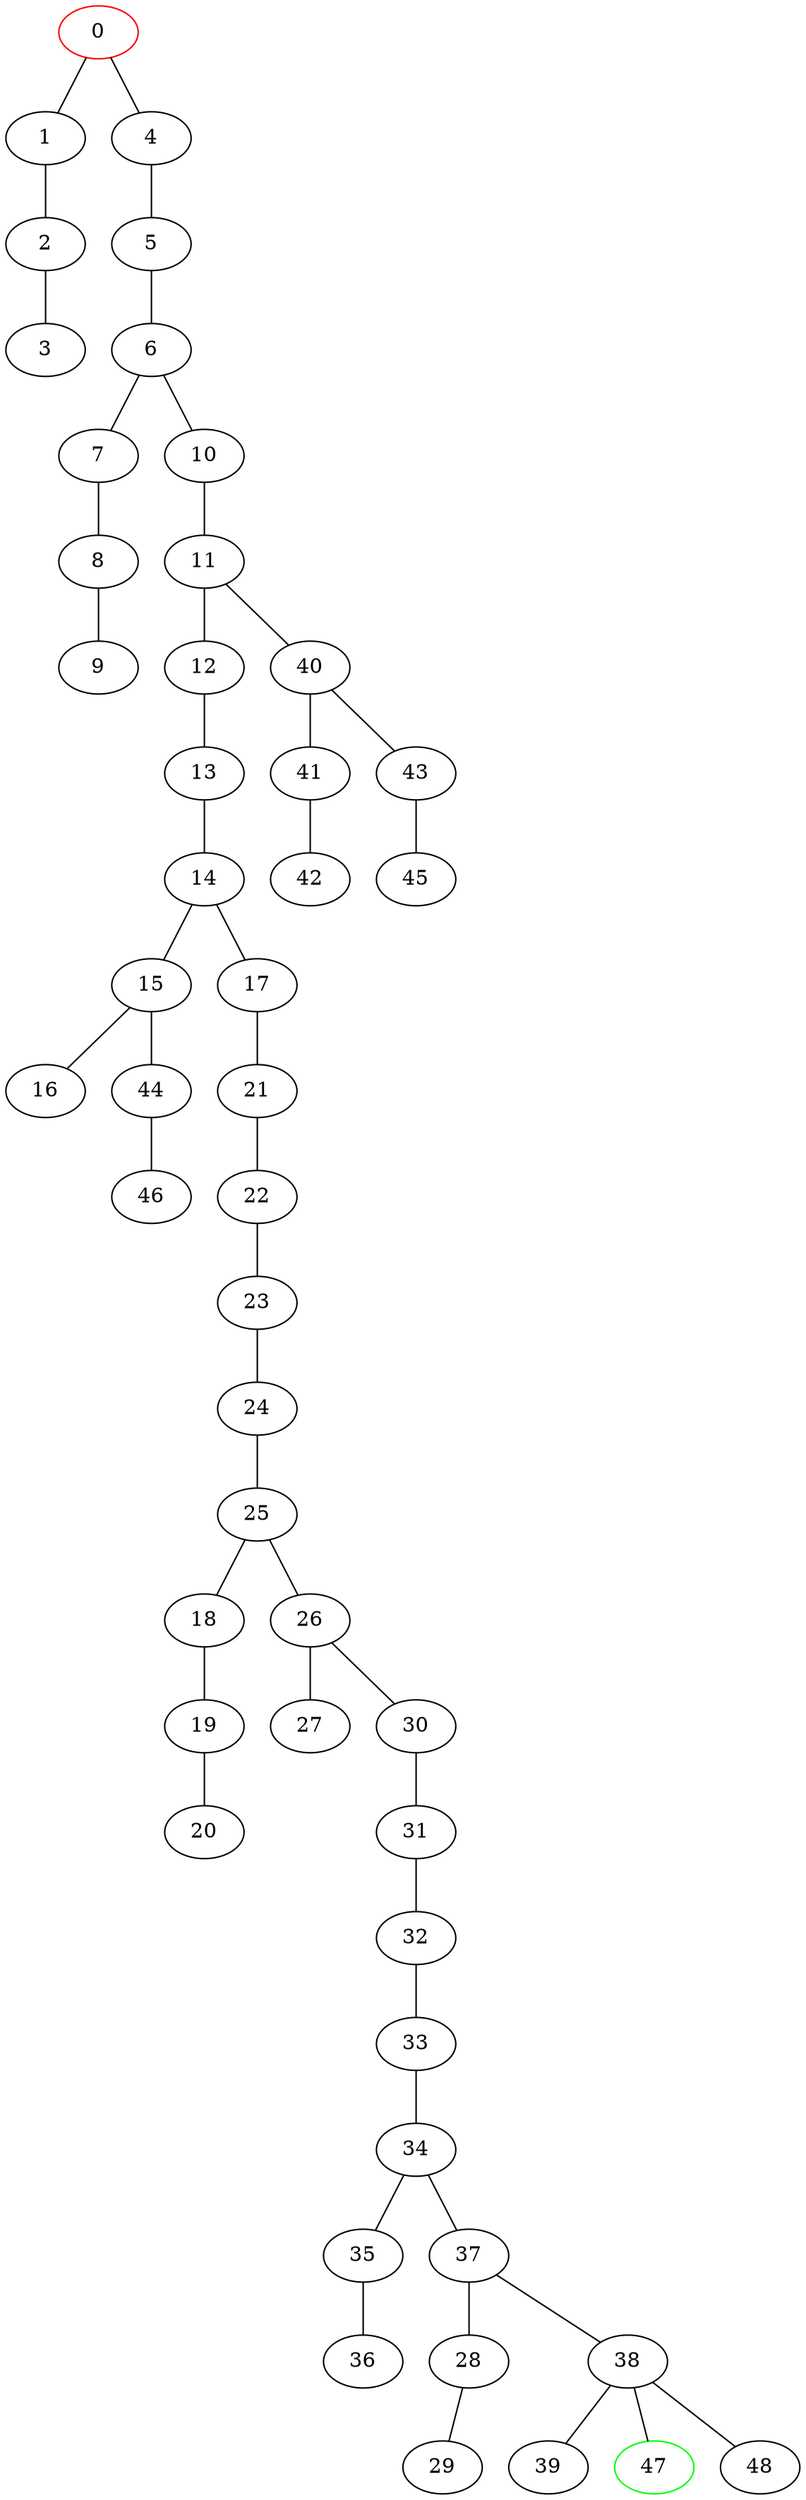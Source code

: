 strict graph grafo {
  0 [weight =  0.00, pos = "0,4!", color = red];
  1 [weight =  1.00, pos = "2,4!"];
  2 [weight =  2.00, pos = "2,3!"];
  3 [weight =  3.00, pos = "1,3!"];
  4 [weight =  4.00, pos = "0,2!"];
  5 [weight =  5.00, pos = "1,2!"];
  6 [weight =  6.00, pos = "1,1!"];
  7 [weight =  7.00, pos = "2,1!"];
  8 [weight =  8.00, pos = "2,2!"];
  9 [weight =  9.00, pos = "3,2!"];
  10 [weight = 10.00, pos = "0,1!"];
  11 [weight = 11.00, pos = "0,0!"];
  12 [weight = 12.00, pos = "3,0!"];
  13 [weight = 13.00, pos = "3,1!"];
  14 [weight = 14.00, pos = "4,1!"];
  15 [weight = 15.00, pos = "4,0!"];
  16 [weight = 16.00, pos = "5,0!"];
  17 [weight = 17.00, pos = "4,2!"];
  18 [weight = 18.00, pos = "5,2!"];
  19 [weight = 19.00, pos = "5,1!"];
  20 [weight = 20.00, pos = "6,1!"];
  21 [weight = 21.00, pos = "4,3!"];
  22 [weight = 22.00, pos = "3,3!"];
  23 [weight = 23.00, pos = "3,4!"];
  24 [weight = 24.00, pos = "5,4!"];
  25 [weight = 25.00, pos = "5,3!"];
  26 [weight = 26.00, pos = "6,3!"];
  27 [weight = 27.00, pos = "6,2!"];
  28 [weight = 28.00, pos = "7,2!"];
  29 [weight = 29.00, pos = "7,3!"];
  30 [weight = 30.00, pos = "6,4!"];
  31 [weight = 31.00, pos = "9,4!"];
  32 [weight = 32.00, pos = "9,3!"];
  33 [weight = 33.00, pos = "8,3!"];
  34 [weight = 34.00, pos = "8,1!"];
  35 [weight = 35.00, pos = "9,1!"];
  36 [weight = 36.00, pos = "9,2!"];
  37 [weight = 37.00, pos = "7,1!"];
  38 [weight = 38.00, pos = "7,0!"];
  39 [weight = 39.00, pos = "6,0!"];
  40 [weight = 40.00, pos = "0,-1!"];
  41 [weight = 41.00, pos = "0,-2!"];
  42 [weight = 42.00, pos = "3,-2!"];
  43 [weight = 43.00, pos = "1,-1!"];
  44 [weight = 44.00, pos = "4,-1!"];
  45 [weight = 45.00, pos = "3,-1!"];
  46 [weight = 46.00, pos = "6,-1!"];
  47 [weight = 47.00, pos = "7,-2!", color = green];
  48 [weight = 48.00, pos = "9,0!"];

  0 -- 1
  0 -- 4
  1 -- 2
  2 -- 3
  4 -- 5
  5 -- 6
  6 -- 7
  6 -- 10
  7 -- 8
  8 -- 9
  10 -- 11
  11 -- 40
  11 -- 12
  12 -- 13
  13 -- 14
  14 -- 15
  14 -- 17
  15 -- 44
  15 -- 16
  17 -- 21
  18 -- 19
  19 -- 20
  21 -- 22
  22 -- 23
  23 -- 24
  24 -- 25
  25 -- 18
  25 -- 26
  26 -- 27
  26 -- 30
  28 -- 29
  30 -- 31
  31 -- 32
  32 -- 33
  33 -- 34
  34 -- 35
  34 -- 37
  35 -- 36
  37 -- 28
  37 -- 38
  38 -- 47
  38 -- 39
  38 -- 48
  40 -- 41
  40 -- 43
  41 -- 42
  43 -- 45
  44 -- 46
}
